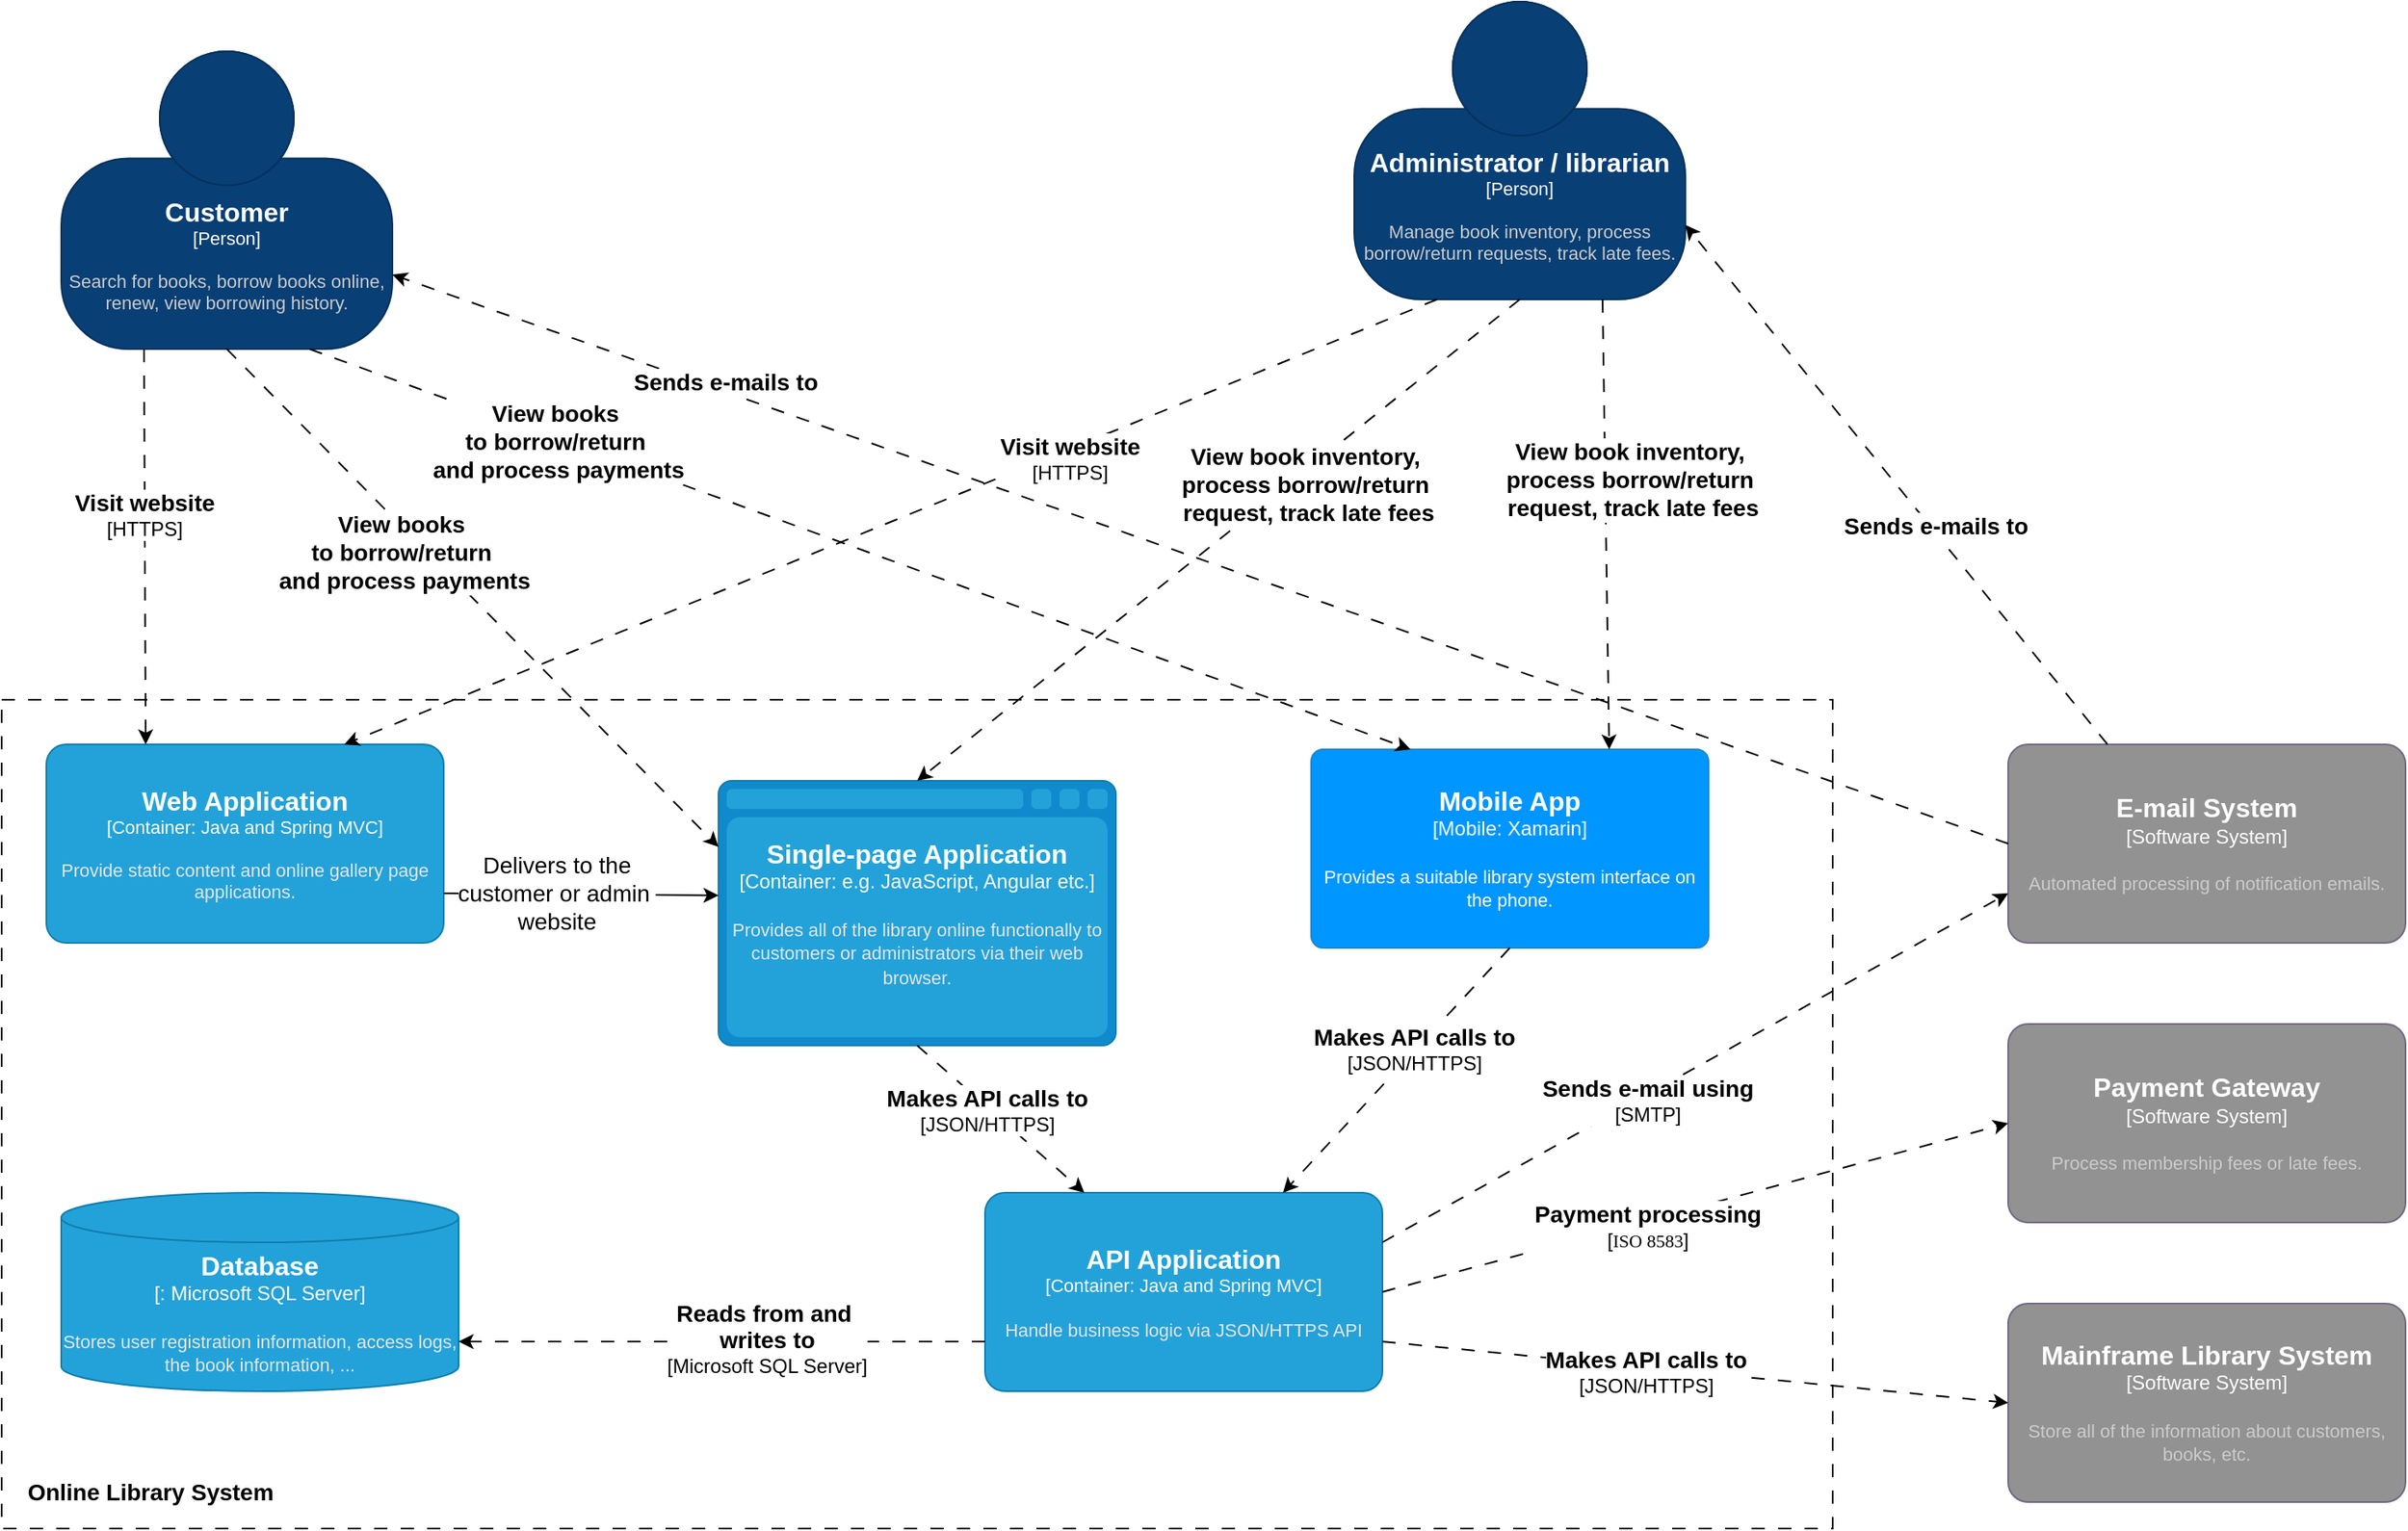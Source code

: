 <mxfile version="28.2.3">
  <diagram name="Trang-1" id="mekDvHXqTkwWTWiZzJnL">
    <mxGraphModel dx="1751" dy="1331" grid="0" gridSize="10" guides="1" tooltips="1" connect="1" arrows="1" fold="1" page="0" pageScale="1" pageWidth="827" pageHeight="1169" math="0" shadow="0">
      <root>
        <mxCell id="0" />
        <mxCell id="1" parent="0" />
        <object placeholders="1" c4Name="Customer" c4Type="Person" c4Description="Search for books, borrow books online, renew, view borrowing history." label="&lt;font style=&quot;font-size: 16px&quot;&gt;&lt;b&gt;%c4Name%&lt;/b&gt;&lt;/font&gt;&lt;div&gt;[%c4Type%]&lt;/div&gt;&lt;br&gt;&lt;div&gt;&lt;font style=&quot;font-size: 11px&quot;&gt;&lt;font color=&quot;#cccccc&quot;&gt;%c4Description%&lt;/font&gt;&lt;/div&gt;" id="aeV7mFy18l9Bh3H_OyxH-1">
          <mxCell style="html=1;fontSize=11;dashed=0;whiteSpace=wrap;fillColor=#083F75;strokeColor=#06315C;fontColor=#ffffff;shape=mxgraph.c4.person2;align=center;metaEdit=1;points=[[0.5,0,0],[1,0.5,0],[1,0.75,0],[0.75,1,0],[0.5,1,0],[0.25,1,0],[0,0.75,0],[0,0.5,0]];resizable=0;" vertex="1" parent="1">
            <mxGeometry x="-128" y="-217" width="200" height="180" as="geometry" />
          </mxCell>
        </object>
        <mxCell id="aeV7mFy18l9Bh3H_OyxH-2" value="" style="rounded=0;whiteSpace=wrap;html=1;dashed=1;dashPattern=8 8;" vertex="1" parent="1">
          <mxGeometry x="-164" y="175" width="1106" height="501" as="geometry" />
        </mxCell>
        <object placeholders="1" c4Name="Web Application" c4Type="Container" c4Technology="Java and Spring MVC" c4Description="Provide static content and online gallery page applications." label="&lt;font style=&quot;font-size: 16px&quot;&gt;&lt;b&gt;%c4Name%&lt;/b&gt;&lt;/font&gt;&lt;div&gt;[%c4Type%: %c4Technology%]&lt;/div&gt;&lt;br&gt;&lt;div&gt;&lt;font style=&quot;font-size: 11px&quot;&gt;&lt;font color=&quot;#E6E6E6&quot;&gt;%c4Description%&lt;/font&gt;&lt;/div&gt;" id="aeV7mFy18l9Bh3H_OyxH-3">
          <mxCell style="rounded=1;whiteSpace=wrap;html=1;fontSize=11;labelBackgroundColor=none;fillColor=#23A2D9;fontColor=#ffffff;align=center;arcSize=10;strokeColor=#0E7DAD;metaEdit=1;resizable=0;points=[[0.25,0,0],[0.5,0,0],[0.75,0,0],[1,0.25,0],[1,0.5,0],[1,0.75,0],[0.75,1,0],[0.5,1,0],[0.25,1,0],[0,0.75,0],[0,0.5,0],[0,0.25,0]];" vertex="1" parent="1">
            <mxGeometry x="-137" y="202" width="240" height="120" as="geometry" />
          </mxCell>
        </object>
        <object placeholders="1" c4Name="Single-page Application" c4Type="Container" c4Technology="e.g. JavaScript, Angular etc." c4Description="Provides all of the library online functionally to customers or administrators via their web browser." label="&lt;font style=&quot;font-size: 16px&quot;&gt;&lt;b&gt;%c4Name%&lt;/b&gt;&lt;/font&gt;&lt;div&gt;[%c4Type%:&amp;nbsp;%c4Technology%]&lt;/div&gt;&lt;br&gt;&lt;div&gt;&lt;font style=&quot;font-size: 11px&quot;&gt;&lt;font color=&quot;#E6E6E6&quot;&gt;%c4Description%&lt;/font&gt;&lt;/div&gt;" id="aeV7mFy18l9Bh3H_OyxH-4">
          <mxCell style="shape=mxgraph.c4.webBrowserContainer2;whiteSpace=wrap;html=1;boundedLbl=1;rounded=0;labelBackgroundColor=none;strokeColor=#118ACD;fillColor=#23A2D9;strokeColor=#118ACD;strokeColor2=#0E7DAD;fontSize=12;fontColor=#ffffff;align=center;metaEdit=1;points=[[0.5,0,0],[1,0.25,0],[1,0.5,0],[1,0.75,0],[0.5,1,0],[0,0.75,0],[0,0.5,0],[0,0.25,0]];resizable=0;" vertex="1" parent="1">
            <mxGeometry x="269" y="224" width="240" height="160" as="geometry" />
          </mxCell>
        </object>
        <object placeholders="1" c4Name="Mobile App" c4Type="Mobile" c4Technology="Xamarin" c4Description="Provides a suitable library system interface on the phone." label="&lt;font style=&quot;font-size: 16px&quot;&gt;&lt;b&gt;%c4Name%&lt;/b&gt;&lt;/font&gt;&lt;div&gt;[%c4Type%: %c4Technology%]&lt;/div&gt;&lt;br&gt;&lt;div&gt;&lt;font style=&quot;font-size: 11px&quot;&gt;%c4Description%&lt;/font&gt;&lt;/div&gt;" id="aeV7mFy18l9Bh3H_OyxH-8">
          <mxCell style="rounded=1;whiteSpace=wrap;html=1;labelBackgroundColor=none;fillColor=light-dark(#0096ff, #176592);fontColor=#ffffff;align=center;arcSize=6;strokeColor=#2086C9;metaEdit=1;resizable=0;points=[[0.25,0,0],[0.5,0,0],[0.75,0,0],[1,0.25,0],[1,0.5,0],[1,0.75,0],[0.75,1,0],[0.5,1,0],[0.25,1,0],[0,0.75,0],[0,0.5,0],[0,0.25,0]];" vertex="1" parent="1">
            <mxGeometry x="627" y="205" width="240" height="120" as="geometry" />
          </mxCell>
        </object>
        <object placeholders="1" c4Name="API Application" c4Type="Container" c4Technology="Java and Spring MVC" c4Description="Handle business logic via JSON/HTTPS API" label="&lt;font style=&quot;font-size: 16px&quot;&gt;&lt;b&gt;%c4Name%&lt;/b&gt;&lt;/font&gt;&lt;div&gt;[%c4Type%: %c4Technology%]&lt;/div&gt;&lt;br&gt;&lt;div&gt;&lt;font style=&quot;font-size: 11px&quot;&gt;&lt;font color=&quot;#E6E6E6&quot;&gt;%c4Description%&lt;/font&gt;&lt;/div&gt;" id="aeV7mFy18l9Bh3H_OyxH-12">
          <mxCell style="rounded=1;whiteSpace=wrap;html=1;fontSize=11;labelBackgroundColor=none;fillColor=#23A2D9;fontColor=#ffffff;align=center;arcSize=10;strokeColor=#0E7DAD;metaEdit=1;resizable=0;points=[[0.25,0,0],[0.5,0,0],[0.75,0,0],[1,0.25,0],[1,0.5,0],[1,0.75,0],[0.75,1,0],[0.5,1,0],[0.25,1,0],[0,0.75,0],[0,0.5,0],[0,0.25,0]];" vertex="1" parent="1">
            <mxGeometry x="430" y="473" width="240" height="120" as="geometry" />
          </mxCell>
        </object>
        <object placeholders="1" c4Name="Database" c4Type="" c4Technology="Microsoft SQL Server" c4Description="Stores user registration information, access logs, the book information, ..." label="&lt;font style=&quot;font-size: 16px&quot;&gt;&lt;b&gt;%c4Name%&lt;/b&gt;&lt;/font&gt;&lt;div&gt;[%c4Type%:&amp;nbsp;%c4Technology%]&lt;/div&gt;&lt;br&gt;&lt;div&gt;&lt;font style=&quot;font-size: 11px&quot;&gt;&lt;font color=&quot;#E6E6E6&quot;&gt;%c4Description%&lt;/font&gt;&lt;/div&gt;" id="aeV7mFy18l9Bh3H_OyxH-13">
          <mxCell style="shape=cylinder3;size=15;whiteSpace=wrap;html=1;boundedLbl=1;rounded=0;labelBackgroundColor=none;fillColor=#23A2D9;fontSize=12;fontColor=#ffffff;align=center;strokeColor=#0E7DAD;metaEdit=1;points=[[0.5,0,0],[1,0.25,0],[1,0.5,0],[1,0.75,0],[0.5,1,0],[0,0.75,0],[0,0.5,0],[0,0.25,0]];resizable=0;" vertex="1" parent="1">
            <mxGeometry x="-128" y="473" width="240" height="120" as="geometry" />
          </mxCell>
        </object>
        <object placeholders="1" c4Name="E-mail System" c4Type="Software System" c4Description="Automated processing of notification emails." label="&lt;font style=&quot;font-size: 16px&quot;&gt;&lt;b&gt;%c4Name%&lt;/b&gt;&lt;/font&gt;&lt;div&gt;[%c4Type%]&lt;/div&gt;&lt;br&gt;&lt;div&gt;&lt;font style=&quot;font-size: 11px&quot;&gt;&lt;font color=&quot;#cccccc&quot;&gt;%c4Description%&lt;/font&gt;&lt;/div&gt;" id="aeV7mFy18l9Bh3H_OyxH-14">
          <mxCell style="rounded=1;whiteSpace=wrap;html=1;labelBackgroundColor=none;fillColor=light-dark(#929292, #7e7787);fontColor=#ffffff;align=center;arcSize=10;strokeColor=#736782;metaEdit=1;resizable=0;points=[[0.25,0,0],[0.5,0,0],[0.75,0,0],[1,0.25,0],[1,0.5,0],[1,0.75,0],[0.75,1,0],[0.5,1,0],[0.25,1,0],[0,0.75,0],[0,0.5,0],[0,0.25,0]];" vertex="1" parent="1">
            <mxGeometry x="1048" y="202" width="240" height="120" as="geometry" />
          </mxCell>
        </object>
        <object placeholders="1" c4Name="Payment Gateway" c4Type="Software System" c4Description="Process membership fees or late fees." label="&lt;font style=&quot;font-size: 16px&quot;&gt;&lt;b&gt;%c4Name%&lt;/b&gt;&lt;/font&gt;&lt;div&gt;[%c4Type%]&lt;/div&gt;&lt;br&gt;&lt;div&gt;&lt;font style=&quot;font-size: 11px&quot;&gt;&lt;font color=&quot;#cccccc&quot;&gt;%c4Description%&lt;/font&gt;&lt;/div&gt;" id="aeV7mFy18l9Bh3H_OyxH-15">
          <mxCell style="rounded=1;whiteSpace=wrap;html=1;labelBackgroundColor=none;fillColor=light-dark(#929292, #7e7787);fontColor=#ffffff;align=center;arcSize=10;strokeColor=#736782;metaEdit=1;resizable=0;points=[[0.25,0,0],[0.5,0,0],[0.75,0,0],[1,0.25,0],[1,0.5,0],[1,0.75,0],[0.75,1,0],[0.5,1,0],[0.25,1,0],[0,0.75,0],[0,0.5,0],[0,0.25,0]];" vertex="1" parent="1">
            <mxGeometry x="1048" y="371" width="240" height="120" as="geometry" />
          </mxCell>
        </object>
        <object placeholders="1" c4Name="Administrator / librarian" c4Type="Person" c4Description="Manage book inventory, process borrow/return requests, track late fees." label="&lt;font style=&quot;font-size: 16px&quot;&gt;&lt;b&gt;%c4Name%&lt;/b&gt;&lt;/font&gt;&lt;div&gt;[%c4Type%]&lt;/div&gt;&lt;br&gt;&lt;div&gt;&lt;font style=&quot;font-size: 11px&quot;&gt;&lt;font color=&quot;#cccccc&quot;&gt;%c4Description%&lt;/font&gt;&lt;/div&gt;" id="aeV7mFy18l9Bh3H_OyxH-16">
          <mxCell style="html=1;fontSize=11;dashed=0;whiteSpace=wrap;fillColor=#083F75;strokeColor=#06315C;fontColor=#ffffff;shape=mxgraph.c4.person2;align=center;metaEdit=1;points=[[0.5,0,0],[1,0.5,0],[1,0.75,0],[0.75,1,0],[0.5,1,0],[0.25,1,0],[0,0.75,0],[0,0.5,0]];resizable=0;" vertex="1" parent="1">
            <mxGeometry x="653" y="-247" width="200" height="180" as="geometry" />
          </mxCell>
        </object>
        <mxCell id="aeV7mFy18l9Bh3H_OyxH-17" value="" style="endArrow=classic;html=1;rounded=0;exitX=0.25;exitY=1;exitDx=0;exitDy=0;exitPerimeter=0;entryX=0.25;entryY=0;entryDx=0;entryDy=0;entryPerimeter=0;dashed=1;dashPattern=8 8;" edge="1" parent="1" source="aeV7mFy18l9Bh3H_OyxH-1" target="aeV7mFy18l9Bh3H_OyxH-3">
          <mxGeometry width="50" height="50" relative="1" as="geometry">
            <mxPoint x="335" y="421" as="sourcePoint" />
            <mxPoint x="385" y="371" as="targetPoint" />
          </mxGeometry>
        </mxCell>
        <mxCell id="aeV7mFy18l9Bh3H_OyxH-19" value="&lt;font style=&quot;font-size: 14px;&quot;&gt;&lt;b&gt;Visit website&lt;/b&gt;&lt;/font&gt;&lt;div&gt;&lt;font style=&quot;font-size: 12px;&quot;&gt;[HTTPS]&lt;/font&gt;&lt;/div&gt;" style="edgeLabel;html=1;align=center;verticalAlign=middle;resizable=0;points=[];" vertex="1" connectable="0" parent="aeV7mFy18l9Bh3H_OyxH-17">
          <mxGeometry x="-0.164" y="-2" relative="1" as="geometry">
            <mxPoint x="1" as="offset" />
          </mxGeometry>
        </mxCell>
        <mxCell id="aeV7mFy18l9Bh3H_OyxH-18" value="&lt;font style=&quot;font-size: 14px;&quot;&gt;&lt;b&gt;Online Library System&lt;/b&gt;&lt;/font&gt;" style="text;html=1;align=center;verticalAlign=middle;whiteSpace=wrap;rounded=0;" vertex="1" parent="1">
          <mxGeometry x="-157" y="639" width="166" height="30" as="geometry" />
        </mxCell>
        <mxCell id="aeV7mFy18l9Bh3H_OyxH-20" value="" style="endArrow=classic;html=1;rounded=0;exitX=0.5;exitY=1;exitDx=0;exitDy=0;exitPerimeter=0;entryX=0;entryY=0.25;entryDx=0;entryDy=0;entryPerimeter=0;dashed=1;dashPattern=8 8;" edge="1" parent="1" source="aeV7mFy18l9Bh3H_OyxH-1" target="aeV7mFy18l9Bh3H_OyxH-4">
          <mxGeometry width="50" height="50" relative="1" as="geometry">
            <mxPoint x="160" y="42" as="sourcePoint" />
            <mxPoint x="-7" y="212" as="targetPoint" />
          </mxGeometry>
        </mxCell>
        <mxCell id="aeV7mFy18l9Bh3H_OyxH-21" value="&lt;font style=&quot;font-size: 14px;&quot;&gt;&lt;b&gt;View books&amp;nbsp;&lt;/b&gt;&lt;/font&gt;&lt;div&gt;&lt;font style=&quot;font-size: 14px;&quot;&gt;&lt;b&gt;to borrow/return&amp;nbsp;&lt;/b&gt;&lt;/font&gt;&lt;/div&gt;&lt;div&gt;&lt;b style=&quot;font-size: 14px;&quot;&gt;and process payments&lt;/b&gt;&lt;/div&gt;" style="edgeLabel;html=1;align=center;verticalAlign=middle;resizable=0;points=[];" vertex="1" connectable="0" parent="aeV7mFy18l9Bh3H_OyxH-20">
          <mxGeometry x="-0.164" y="-2" relative="1" as="geometry">
            <mxPoint x="-16" y="-5" as="offset" />
          </mxGeometry>
        </mxCell>
        <mxCell id="aeV7mFy18l9Bh3H_OyxH-22" value="" style="endArrow=classic;html=1;rounded=0;exitX=0.75;exitY=1;exitDx=0;exitDy=0;exitPerimeter=0;entryX=0.25;entryY=0;entryDx=0;entryDy=0;entryPerimeter=0;dashed=1;dashPattern=8 8;" edge="1" parent="1" source="aeV7mFy18l9Bh3H_OyxH-1" target="aeV7mFy18l9Bh3H_OyxH-8">
          <mxGeometry width="50" height="50" relative="1" as="geometry">
            <mxPoint x="110" y="42" as="sourcePoint" />
            <mxPoint x="215" y="255" as="targetPoint" />
          </mxGeometry>
        </mxCell>
        <mxCell id="aeV7mFy18l9Bh3H_OyxH-23" value="&lt;font style=&quot;font-size: 14px;&quot;&gt;&lt;b&gt;View books&amp;nbsp;&lt;/b&gt;&lt;/font&gt;&lt;div&gt;&lt;font style=&quot;font-size: 14px;&quot;&gt;&lt;b&gt;to borrow/return&amp;nbsp;&lt;/b&gt;&lt;/font&gt;&lt;/div&gt;&lt;div&gt;&lt;b style=&quot;font-size: 14px;&quot;&gt;and process payments&lt;/b&gt;&lt;/div&gt;" style="edgeLabel;html=1;align=center;verticalAlign=middle;resizable=0;points=[];" vertex="1" connectable="0" parent="aeV7mFy18l9Bh3H_OyxH-22">
          <mxGeometry x="-0.164" y="-2" relative="1" as="geometry">
            <mxPoint x="-128" y="-47" as="offset" />
          </mxGeometry>
        </mxCell>
        <mxCell id="aeV7mFy18l9Bh3H_OyxH-27" value="" style="endArrow=classic;html=1;rounded=0;exitX=0.25;exitY=1;exitDx=0;exitDy=0;exitPerimeter=0;entryX=0.75;entryY=0;entryDx=0;entryDy=0;entryPerimeter=0;dashed=1;dashPattern=8 8;" edge="1" parent="1" source="aeV7mFy18l9Bh3H_OyxH-16" target="aeV7mFy18l9Bh3H_OyxH-3">
          <mxGeometry width="50" height="50" relative="1" as="geometry">
            <mxPoint x="32" y="42" as="sourcePoint" />
            <mxPoint x="611" y="215" as="targetPoint" />
          </mxGeometry>
        </mxCell>
        <mxCell id="aeV7mFy18l9Bh3H_OyxH-28" value="&lt;span style=&quot;font-size: 14px;&quot;&gt;&lt;b&gt;Visit website&lt;/b&gt;&lt;/span&gt;&lt;div&gt;&lt;font style=&quot;font-size: 12px;&quot;&gt;[HTTPS]&lt;/font&gt;&lt;/div&gt;" style="edgeLabel;html=1;align=center;verticalAlign=middle;resizable=0;points=[];" vertex="1" connectable="0" parent="aeV7mFy18l9Bh3H_OyxH-27">
          <mxGeometry x="-0.164" y="-2" relative="1" as="geometry">
            <mxPoint x="54" y="-15" as="offset" />
          </mxGeometry>
        </mxCell>
        <mxCell id="aeV7mFy18l9Bh3H_OyxH-29" value="" style="endArrow=classic;html=1;rounded=0;exitX=0.5;exitY=1;exitDx=0;exitDy=0;exitPerimeter=0;entryX=0.5;entryY=0;entryDx=0;entryDy=0;entryPerimeter=0;dashed=1;dashPattern=8 8;" edge="1" parent="1" source="aeV7mFy18l9Bh3H_OyxH-16" target="aeV7mFy18l9Bh3H_OyxH-4">
          <mxGeometry width="50" height="50" relative="1" as="geometry">
            <mxPoint x="452" y="42" as="sourcePoint" />
            <mxPoint x="53" y="212" as="targetPoint" />
          </mxGeometry>
        </mxCell>
        <mxCell id="aeV7mFy18l9Bh3H_OyxH-30" value="&lt;span style=&quot;font-size: 14px;&quot;&gt;&lt;b&gt;View book inventory,&amp;nbsp;&lt;/b&gt;&lt;/span&gt;&lt;div&gt;&lt;span style=&quot;font-size: 14px;&quot;&gt;&lt;b&gt;process borrow/return&amp;nbsp;&lt;/b&gt;&lt;/span&gt;&lt;/div&gt;&lt;div&gt;&lt;span style=&quot;font-size: 14px;&quot;&gt;&lt;b&gt;request,&amp;nbsp;&lt;/b&gt;&lt;/span&gt;&lt;b style=&quot;font-size: 14px;&quot;&gt;track late fees&lt;/b&gt;&lt;/div&gt;" style="edgeLabel;html=1;align=center;verticalAlign=middle;resizable=0;points=[];" vertex="1" connectable="0" parent="aeV7mFy18l9Bh3H_OyxH-29">
          <mxGeometry x="-0.164" y="-2" relative="1" as="geometry">
            <mxPoint x="25" y="-8" as="offset" />
          </mxGeometry>
        </mxCell>
        <mxCell id="aeV7mFy18l9Bh3H_OyxH-33" value="" style="endArrow=classic;html=1;rounded=0;exitX=0.75;exitY=1;exitDx=0;exitDy=0;exitPerimeter=0;entryX=0.75;entryY=0;entryDx=0;entryDy=0;entryPerimeter=0;dashed=1;dashPattern=8 8;" edge="1" parent="1" source="aeV7mFy18l9Bh3H_OyxH-16" target="aeV7mFy18l9Bh3H_OyxH-8">
          <mxGeometry width="50" height="50" relative="1" as="geometry">
            <mxPoint x="502" y="42" as="sourcePoint" />
            <mxPoint x="455" y="255" as="targetPoint" />
          </mxGeometry>
        </mxCell>
        <mxCell id="aeV7mFy18l9Bh3H_OyxH-34" value="&lt;span style=&quot;font-size: 14px;&quot;&gt;&lt;b&gt;View book inventory,&amp;nbsp;&lt;/b&gt;&lt;/span&gt;&lt;div&gt;&lt;span style=&quot;font-size: 14px;&quot;&gt;&lt;b&gt;process borrow/return&amp;nbsp;&lt;/b&gt;&lt;/span&gt;&lt;/div&gt;&lt;div&gt;&lt;span style=&quot;font-size: 14px;&quot;&gt;&lt;b&gt;request,&amp;nbsp;&lt;/b&gt;&lt;/span&gt;&lt;b style=&quot;font-size: 14px;&quot;&gt;track late fees&lt;/b&gt;&lt;/div&gt;" style="edgeLabel;html=1;align=center;verticalAlign=middle;resizable=0;points=[];" vertex="1" connectable="0" parent="aeV7mFy18l9Bh3H_OyxH-33">
          <mxGeometry x="-0.164" y="-2" relative="1" as="geometry">
            <mxPoint x="18" y="-5" as="offset" />
          </mxGeometry>
        </mxCell>
        <mxCell id="aeV7mFy18l9Bh3H_OyxH-35" value="" style="endArrow=classic;html=1;rounded=0;exitX=1;exitY=0.75;exitDx=0;exitDy=0;exitPerimeter=0;entryX=0;entryY=0.433;entryDx=0;entryDy=0;entryPerimeter=0;" edge="1" parent="1" source="aeV7mFy18l9Bh3H_OyxH-3" target="aeV7mFy18l9Bh3H_OyxH-4">
          <mxGeometry width="50" height="50" relative="1" as="geometry">
            <mxPoint x="411" y="307" as="sourcePoint" />
            <mxPoint x="461" y="257" as="targetPoint" />
          </mxGeometry>
        </mxCell>
        <mxCell id="aeV7mFy18l9Bh3H_OyxH-36" value="&lt;span style=&quot;font-size: 14px;&quot;&gt;Delivers to the&lt;/span&gt;&lt;div&gt;&lt;span style=&quot;font-size: 14px;&quot;&gt;customer or admin&amp;nbsp;&lt;/span&gt;&lt;/div&gt;&lt;div&gt;&lt;span style=&quot;font-size: 14px;&quot;&gt;website&lt;/span&gt;&lt;/div&gt;" style="edgeLabel;html=1;align=center;verticalAlign=middle;resizable=0;points=[];" vertex="1" connectable="0" parent="aeV7mFy18l9Bh3H_OyxH-35">
          <mxGeometry x="-0.188" y="1" relative="1" as="geometry">
            <mxPoint as="offset" />
          </mxGeometry>
        </mxCell>
        <mxCell id="aeV7mFy18l9Bh3H_OyxH-38" value="" style="endArrow=classic;html=1;rounded=0;exitX=0.5;exitY=1;exitDx=0;exitDy=0;exitPerimeter=0;entryX=0.25;entryY=0;entryDx=0;entryDy=0;entryPerimeter=0;dashed=1;dashPattern=8 8;" edge="1" parent="1" source="aeV7mFy18l9Bh3H_OyxH-4" target="aeV7mFy18l9Bh3H_OyxH-12">
          <mxGeometry width="50" height="50" relative="1" as="geometry">
            <mxPoint x="-68" y="42" as="sourcePoint" />
            <mxPoint x="-67" y="212" as="targetPoint" />
          </mxGeometry>
        </mxCell>
        <mxCell id="aeV7mFy18l9Bh3H_OyxH-39" value="&lt;span style=&quot;font-size: 14px;&quot;&gt;&lt;b&gt;Makes API calls to&lt;/b&gt;&lt;/span&gt;&lt;br&gt;&lt;div&gt;&lt;font style=&quot;font-size: 12px;&quot;&gt;[JSON/HTTPS]&lt;/font&gt;&lt;/div&gt;" style="edgeLabel;html=1;align=center;verticalAlign=middle;resizable=0;points=[];" vertex="1" connectable="0" parent="aeV7mFy18l9Bh3H_OyxH-38">
          <mxGeometry x="-0.164" y="-2" relative="1" as="geometry">
            <mxPoint x="1" as="offset" />
          </mxGeometry>
        </mxCell>
        <mxCell id="aeV7mFy18l9Bh3H_OyxH-40" value="" style="endArrow=classic;html=1;rounded=0;exitX=0.5;exitY=1;exitDx=0;exitDy=0;exitPerimeter=0;entryX=0.75;entryY=0;entryDx=0;entryDy=0;entryPerimeter=0;dashed=1;dashPattern=8 8;" edge="1" parent="1" source="aeV7mFy18l9Bh3H_OyxH-8" target="aeV7mFy18l9Bh3H_OyxH-12">
          <mxGeometry width="50" height="50" relative="1" as="geometry">
            <mxPoint x="399" y="394" as="sourcePoint" />
            <mxPoint x="500" y="483" as="targetPoint" />
          </mxGeometry>
        </mxCell>
        <mxCell id="aeV7mFy18l9Bh3H_OyxH-41" value="&lt;span style=&quot;font-size: 14px;&quot;&gt;&lt;b&gt;Makes API calls to&lt;/b&gt;&lt;/span&gt;&lt;br&gt;&lt;div&gt;&lt;font style=&quot;font-size: 12px;&quot;&gt;[JSON/HTTPS]&lt;/font&gt;&lt;/div&gt;" style="edgeLabel;html=1;align=center;verticalAlign=middle;resizable=0;points=[];" vertex="1" connectable="0" parent="aeV7mFy18l9Bh3H_OyxH-40">
          <mxGeometry x="-0.164" y="-2" relative="1" as="geometry">
            <mxPoint x="1" as="offset" />
          </mxGeometry>
        </mxCell>
        <mxCell id="aeV7mFy18l9Bh3H_OyxH-42" value="" style="endArrow=classic;html=1;rounded=0;exitX=1;exitY=0.25;exitDx=0;exitDy=0;exitPerimeter=0;entryX=0;entryY=0.75;entryDx=0;entryDy=0;entryPerimeter=0;dashed=1;dashPattern=8 8;" edge="1" parent="1" source="aeV7mFy18l9Bh3H_OyxH-12" target="aeV7mFy18l9Bh3H_OyxH-14">
          <mxGeometry width="50" height="50" relative="1" as="geometry">
            <mxPoint x="757" y="335" as="sourcePoint" />
            <mxPoint x="620" y="483" as="targetPoint" />
          </mxGeometry>
        </mxCell>
        <mxCell id="aeV7mFy18l9Bh3H_OyxH-43" value="&lt;span style=&quot;font-size: 14px;&quot;&gt;&lt;b&gt;Sends e-mail using&lt;/b&gt;&lt;/span&gt;&lt;br&gt;&lt;div&gt;&lt;font style=&quot;font-size: 12px;&quot;&gt;[SMTP]&lt;/font&gt;&lt;/div&gt;" style="edgeLabel;html=1;align=center;verticalAlign=middle;resizable=0;points=[];" vertex="1" connectable="0" parent="aeV7mFy18l9Bh3H_OyxH-42">
          <mxGeometry x="-0.164" y="-2" relative="1" as="geometry">
            <mxPoint x="1" as="offset" />
          </mxGeometry>
        </mxCell>
        <mxCell id="aeV7mFy18l9Bh3H_OyxH-44" value="" style="endArrow=classic;html=1;rounded=0;exitX=1;exitY=0.5;exitDx=0;exitDy=0;exitPerimeter=0;entryX=0;entryY=0.5;entryDx=0;entryDy=0;entryPerimeter=0;dashed=1;dashPattern=8 8;" edge="1" parent="1" source="aeV7mFy18l9Bh3H_OyxH-12" target="aeV7mFy18l9Bh3H_OyxH-15">
          <mxGeometry width="50" height="50" relative="1" as="geometry">
            <mxPoint x="757" y="335" as="sourcePoint" />
            <mxPoint x="620" y="483" as="targetPoint" />
          </mxGeometry>
        </mxCell>
        <mxCell id="aeV7mFy18l9Bh3H_OyxH-45" value="&lt;span style=&quot;font-size: 14px;&quot;&gt;&lt;b&gt;Payment processing&lt;/b&gt;&lt;/span&gt;&lt;br&gt;&lt;div&gt;&lt;font style=&quot;font-size: 12px;&quot;&gt;[&lt;/font&gt;&lt;span style=&quot;text-align: start; white-space: normal;&quot;&gt;&lt;font face=&quot;Verdana&quot;&gt;ISO 8583&lt;/font&gt;&lt;/span&gt;&lt;span style=&quot;font-size: 12px;&quot;&gt;]&lt;/span&gt;&lt;/div&gt;" style="edgeLabel;html=1;align=center;verticalAlign=middle;resizable=0;points=[];" vertex="1" connectable="0" parent="aeV7mFy18l9Bh3H_OyxH-44">
          <mxGeometry x="-0.164" y="-2" relative="1" as="geometry">
            <mxPoint x="1" as="offset" />
          </mxGeometry>
        </mxCell>
        <mxCell id="aeV7mFy18l9Bh3H_OyxH-46" value="" style="endArrow=classic;html=1;rounded=0;exitX=0.25;exitY=0;exitDx=0;exitDy=0;exitPerimeter=0;entryX=1;entryY=0.75;entryDx=0;entryDy=0;entryPerimeter=0;dashed=1;dashPattern=8 8;" edge="1" parent="1" source="aeV7mFy18l9Bh3H_OyxH-14" target="aeV7mFy18l9Bh3H_OyxH-16">
          <mxGeometry width="50" height="50" relative="1" as="geometry">
            <mxPoint x="680" y="513" as="sourcePoint" />
            <mxPoint x="1058" y="302" as="targetPoint" />
          </mxGeometry>
        </mxCell>
        <mxCell id="aeV7mFy18l9Bh3H_OyxH-47" value="&lt;span style=&quot;font-size: 14px;&quot;&gt;&lt;b&gt;Sends e-mails to&lt;/b&gt;&lt;/span&gt;" style="edgeLabel;html=1;align=center;verticalAlign=middle;resizable=0;points=[];" vertex="1" connectable="0" parent="aeV7mFy18l9Bh3H_OyxH-46">
          <mxGeometry x="-0.164" y="-2" relative="1" as="geometry">
            <mxPoint x="1" as="offset" />
          </mxGeometry>
        </mxCell>
        <mxCell id="aeV7mFy18l9Bh3H_OyxH-48" value="" style="endArrow=classic;html=1;rounded=0;exitX=0;exitY=0.75;exitDx=0;exitDy=0;exitPerimeter=0;entryX=1;entryY=0.75;entryDx=0;entryDy=0;entryPerimeter=0;dashed=1;dashPattern=8 8;" edge="1" parent="1" source="aeV7mFy18l9Bh3H_OyxH-12" target="aeV7mFy18l9Bh3H_OyxH-13">
          <mxGeometry width="50" height="50" relative="1" as="geometry">
            <mxPoint x="680" y="573" as="sourcePoint" />
            <mxPoint x="1058" y="570" as="targetPoint" />
          </mxGeometry>
        </mxCell>
        <mxCell id="aeV7mFy18l9Bh3H_OyxH-49" value="&lt;span style=&quot;font-size: 14px;&quot;&gt;&lt;b&gt;Reads from and&amp;nbsp;&lt;/b&gt;&lt;/span&gt;&lt;div&gt;&lt;span style=&quot;font-size: 14px;&quot;&gt;&lt;b&gt;writes to&lt;/b&gt;&lt;/span&gt;&lt;br&gt;&lt;div&gt;&lt;font style=&quot;font-size: 12px;&quot;&gt;[Microsoft SQL Server]&lt;/font&gt;&lt;/div&gt;&lt;/div&gt;" style="edgeLabel;html=1;align=center;verticalAlign=middle;resizable=0;points=[];" vertex="1" connectable="0" parent="aeV7mFy18l9Bh3H_OyxH-48">
          <mxGeometry x="-0.164" y="-2" relative="1" as="geometry">
            <mxPoint x="1" as="offset" />
          </mxGeometry>
        </mxCell>
        <object placeholders="1" c4Name="Mainframe Library System" c4Type="Software System" c4Description="Store all of the information about customers, books, etc." label="&lt;font style=&quot;font-size: 16px&quot;&gt;&lt;b&gt;%c4Name%&lt;/b&gt;&lt;/font&gt;&lt;div&gt;[%c4Type%]&lt;/div&gt;&lt;br&gt;&lt;div&gt;&lt;font style=&quot;font-size: 11px&quot;&gt;&lt;font color=&quot;#cccccc&quot;&gt;%c4Description%&lt;/font&gt;&lt;/div&gt;" id="aeV7mFy18l9Bh3H_OyxH-50">
          <mxCell style="rounded=1;whiteSpace=wrap;html=1;labelBackgroundColor=none;fillColor=light-dark(#929292, #7e7787);fontColor=#ffffff;align=center;arcSize=10;strokeColor=#736782;metaEdit=1;resizable=0;points=[[0.25,0,0],[0.5,0,0],[0.75,0,0],[1,0.25,0],[1,0.5,0],[1,0.75,0],[0.75,1,0],[0.5,1,0],[0.25,1,0],[0,0.75,0],[0,0.5,0],[0,0.25,0]];" vertex="1" parent="1">
            <mxGeometry x="1048" y="540" width="240" height="120" as="geometry" />
          </mxCell>
        </object>
        <mxCell id="aeV7mFy18l9Bh3H_OyxH-51" value="" style="endArrow=classic;html=1;rounded=0;exitX=1;exitY=0.75;exitDx=0;exitDy=0;exitPerimeter=0;entryX=0;entryY=0.5;entryDx=0;entryDy=0;entryPerimeter=0;dashed=1;dashPattern=8 8;" edge="1" parent="1" source="aeV7mFy18l9Bh3H_OyxH-12" target="aeV7mFy18l9Bh3H_OyxH-50">
          <mxGeometry width="50" height="50" relative="1" as="geometry">
            <mxPoint x="757" y="335" as="sourcePoint" />
            <mxPoint x="620" y="483" as="targetPoint" />
          </mxGeometry>
        </mxCell>
        <mxCell id="aeV7mFy18l9Bh3H_OyxH-52" value="&lt;span style=&quot;font-size: 14px;&quot;&gt;&lt;b&gt;Makes API calls to&lt;/b&gt;&lt;/span&gt;&lt;br&gt;&lt;div&gt;&lt;font style=&quot;font-size: 12px;&quot;&gt;[JSON/HTTPS]&lt;/font&gt;&lt;/div&gt;" style="edgeLabel;html=1;align=center;verticalAlign=middle;resizable=0;points=[];" vertex="1" connectable="0" parent="aeV7mFy18l9Bh3H_OyxH-51">
          <mxGeometry x="-0.164" y="-2" relative="1" as="geometry">
            <mxPoint x="1" as="offset" />
          </mxGeometry>
        </mxCell>
        <mxCell id="aeV7mFy18l9Bh3H_OyxH-53" value="" style="endArrow=classic;html=1;rounded=0;exitX=0;exitY=0.5;exitDx=0;exitDy=0;exitPerimeter=0;entryX=1;entryY=0.75;entryDx=0;entryDy=0;entryPerimeter=0;dashed=1;dashPattern=8 8;" edge="1" parent="1" source="aeV7mFy18l9Bh3H_OyxH-14" target="aeV7mFy18l9Bh3H_OyxH-1">
          <mxGeometry width="50" height="50" relative="1" as="geometry">
            <mxPoint x="1118" y="212" as="sourcePoint" />
            <mxPoint x="602" y="-3" as="targetPoint" />
          </mxGeometry>
        </mxCell>
        <mxCell id="aeV7mFy18l9Bh3H_OyxH-54" value="&lt;span style=&quot;font-size: 14px;&quot;&gt;&lt;b&gt;Sends e-mails to&lt;/b&gt;&lt;/span&gt;" style="edgeLabel;html=1;align=center;verticalAlign=middle;resizable=0;points=[];" vertex="1" connectable="0" parent="aeV7mFy18l9Bh3H_OyxH-53">
          <mxGeometry x="-0.164" y="-2" relative="1" as="geometry">
            <mxPoint x="-368" y="-134" as="offset" />
          </mxGeometry>
        </mxCell>
      </root>
    </mxGraphModel>
  </diagram>
</mxfile>
